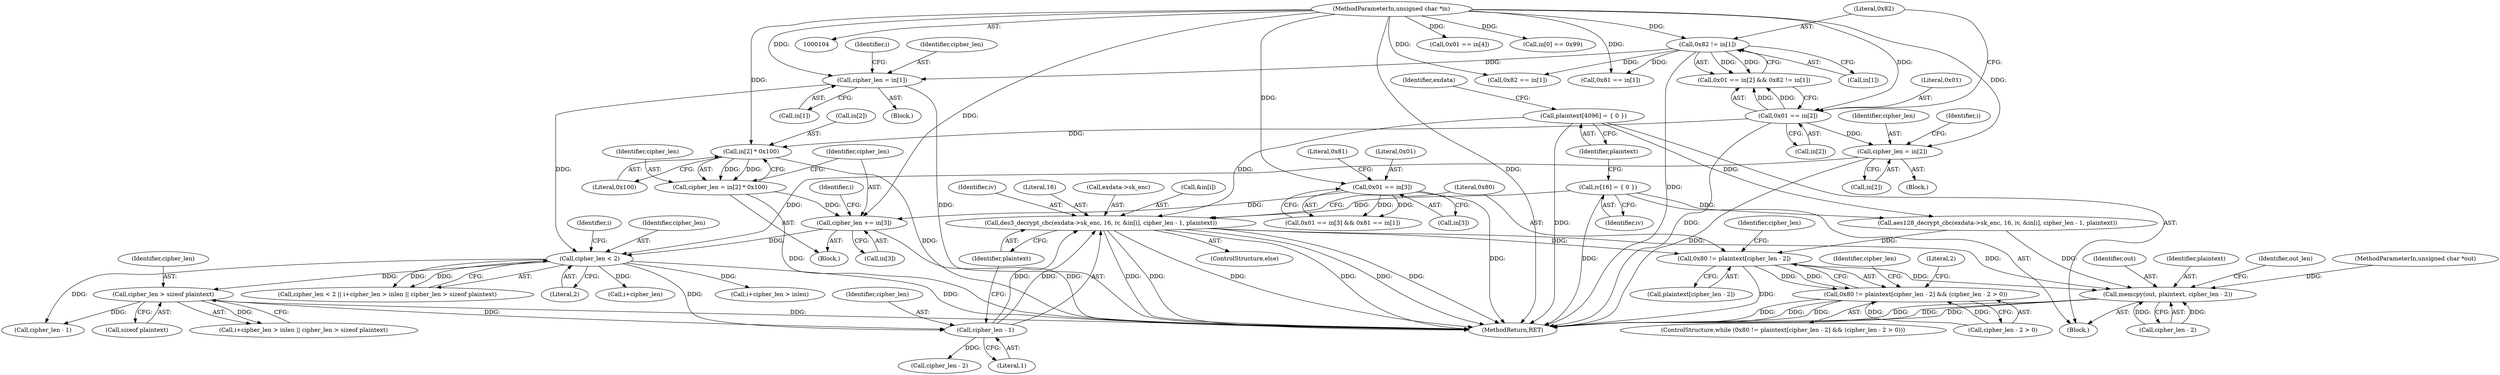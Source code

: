 digraph "0_OpenSC_360e95d45ac4123255a4c796db96337f332160ad#diff-d643a0fa169471dbf2912f4866dc49c5_0@API" {
"1000261" [label="(Call,des3_decrypt_cbc(exdata->sk_enc, 16, iv, &in[i], cipher_len - 1, plaintext))"];
"1000114" [label="(Call,iv[16] = { 0 })"];
"1000271" [label="(Call,cipher_len - 1)"];
"1000224" [label="(Call,cipher_len < 2)"];
"1000158" [label="(Call,cipher_len = in[1])"];
"1000152" [label="(Call,0x82 != in[1])"];
"1000106" [label="(MethodParameterIn,unsigned char *in)"];
"1000209" [label="(Call,cipher_len += in[3])"];
"1000169" [label="(Call,0x01 == in[3])"];
"1000202" [label="(Call,cipher_len = in[2] * 0x100)"];
"1000204" [label="(Call,in[2] * 0x100)"];
"1000147" [label="(Call,0x01 == in[2])"];
"1000180" [label="(Call,cipher_len = in[2])"];
"1000233" [label="(Call,cipher_len > sizeof plaintext)"];
"1000117" [label="(Call,plaintext[4096] = { 0 })"];
"1000277" [label="(Call,0x80 != plaintext[cipher_len - 2])"];
"1000276" [label="(Call,0x80 != plaintext[cipher_len - 2] && (cipher_len - 2 > 0))"];
"1000298" [label="(Call,memcpy(out, plaintext, cipher_len - 2))"];
"1000278" [label="(Literal,0x80)"];
"1000182" [label="(Call,in[2])"];
"1000279" [label="(Call,plaintext[cipher_len - 2])"];
"1000284" [label="(Call,cipher_len - 2 > 0)"];
"1000175" [label="(Literal,0x81)"];
"1000196" [label="(Call,0x82 == in[1])"];
"1000224" [label="(Call,cipher_len < 2)"];
"1000267" [label="(Call,&in[i])"];
"1000246" [label="(Call,aes128_decrypt_cbc(exdata->sk_enc, 16, iv, &in[i], cipher_len - 1, plaintext))"];
"1000281" [label="(Call,cipher_len - 2)"];
"1000191" [label="(Call,0x01 == in[4])"];
"1000186" [label="(Identifier,i)"];
"1000273" [label="(Literal,1)"];
"1000223" [label="(Call,cipher_len < 2 || i+cipher_len > inlen || cipher_len > sizeof plaintext)"];
"1000256" [label="(Call,cipher_len - 1)"];
"1000215" [label="(Identifier,i)"];
"1000180" [label="(Call,cipher_len = in[2])"];
"1000157" [label="(Block,)"];
"1000225" [label="(Identifier,cipher_len)"];
"1000117" [label="(Call,plaintext[4096] = { 0 })"];
"1000277" [label="(Call,0x80 != plaintext[cipher_len - 2])"];
"1000204" [label="(Call,in[2] * 0x100)"];
"1000171" [label="(Call,in[3])"];
"1000210" [label="(Identifier,cipher_len)"];
"1000205" [label="(Call,in[2])"];
"1000110" [label="(Block,)"];
"1000286" [label="(Identifier,cipher_len)"];
"1000301" [label="(Call,cipher_len - 2)"];
"1000164" [label="(Identifier,i)"];
"1000290" [label="(Identifier,cipher_len)"];
"1000118" [label="(Identifier,plaintext)"];
"1000271" [label="(Call,cipher_len - 1)"];
"1000138" [label="(Call,in[0] == 0x99)"];
"1000160" [label="(Call,in[1])"];
"1000147" [label="(Call,0x01 == in[2])"];
"1000169" [label="(Call,0x01 == in[3])"];
"1000298" [label="(Call,memcpy(out, plaintext, cipher_len - 2))"];
"1000312" [label="(MethodReturn,RET)"];
"1000203" [label="(Identifier,cipher_len)"];
"1000230" [label="(Identifier,i)"];
"1000146" [label="(Call,0x01 == in[2] && 0x82 != in[1])"];
"1000211" [label="(Call,in[3])"];
"1000299" [label="(Identifier,out)"];
"1000153" [label="(Literal,0x82)"];
"1000229" [label="(Call,i+cipher_len)"];
"1000300" [label="(Identifier,plaintext)"];
"1000266" [label="(Identifier,iv)"];
"1000159" [label="(Identifier,cipher_len)"];
"1000265" [label="(Literal,16)"];
"1000293" [label="(Literal,2)"];
"1000168" [label="(Call,0x01 == in[3] && 0x81 == in[1])"];
"1000235" [label="(Call,sizeof plaintext)"];
"1000106" [label="(MethodParameterIn,unsigned char *in)"];
"1000228" [label="(Call,i+cipher_len > inlen)"];
"1000202" [label="(Call,cipher_len = in[2] * 0x100)"];
"1000275" [label="(ControlStructure,while (0x80 != plaintext[cipher_len - 2] && (cipher_len - 2 > 0)))"];
"1000233" [label="(Call,cipher_len > sizeof plaintext)"];
"1000149" [label="(Call,in[2])"];
"1000148" [label="(Literal,0x01)"];
"1000306" [label="(Identifier,out_len)"];
"1000108" [label="(MethodParameterIn,unsigned char *out)"];
"1000115" [label="(Identifier,iv)"];
"1000272" [label="(Identifier,cipher_len)"];
"1000226" [label="(Literal,2)"];
"1000154" [label="(Call,in[1])"];
"1000201" [label="(Block,)"];
"1000274" [label="(Identifier,plaintext)"];
"1000179" [label="(Block,)"];
"1000114" [label="(Call,iv[16] = { 0 })"];
"1000261" [label="(Call,des3_decrypt_cbc(exdata->sk_enc, 16, iv, &in[i], cipher_len - 1, plaintext))"];
"1000260" [label="(ControlStructure,else)"];
"1000152" [label="(Call,0x82 != in[1])"];
"1000174" [label="(Call,0x81 == in[1])"];
"1000170" [label="(Literal,0x01)"];
"1000209" [label="(Call,cipher_len += in[3])"];
"1000234" [label="(Identifier,cipher_len)"];
"1000276" [label="(Call,0x80 != plaintext[cipher_len - 2] && (cipher_len - 2 > 0))"];
"1000158" [label="(Call,cipher_len = in[1])"];
"1000208" [label="(Literal,0x100)"];
"1000262" [label="(Call,exdata->sk_enc)"];
"1000121" [label="(Identifier,exdata)"];
"1000181" [label="(Identifier,cipher_len)"];
"1000227" [label="(Call,i+cipher_len > inlen || cipher_len > sizeof plaintext)"];
"1000261" -> "1000260"  [label="AST: "];
"1000261" -> "1000274"  [label="CFG: "];
"1000262" -> "1000261"  [label="AST: "];
"1000265" -> "1000261"  [label="AST: "];
"1000266" -> "1000261"  [label="AST: "];
"1000267" -> "1000261"  [label="AST: "];
"1000271" -> "1000261"  [label="AST: "];
"1000274" -> "1000261"  [label="AST: "];
"1000278" -> "1000261"  [label="CFG: "];
"1000261" -> "1000312"  [label="DDG: "];
"1000261" -> "1000312"  [label="DDG: "];
"1000261" -> "1000312"  [label="DDG: "];
"1000261" -> "1000312"  [label="DDG: "];
"1000261" -> "1000312"  [label="DDG: "];
"1000261" -> "1000312"  [label="DDG: "];
"1000114" -> "1000261"  [label="DDG: "];
"1000271" -> "1000261"  [label="DDG: "];
"1000271" -> "1000261"  [label="DDG: "];
"1000117" -> "1000261"  [label="DDG: "];
"1000261" -> "1000277"  [label="DDG: "];
"1000261" -> "1000298"  [label="DDG: "];
"1000114" -> "1000110"  [label="AST: "];
"1000114" -> "1000115"  [label="CFG: "];
"1000115" -> "1000114"  [label="AST: "];
"1000118" -> "1000114"  [label="CFG: "];
"1000114" -> "1000312"  [label="DDG: "];
"1000114" -> "1000246"  [label="DDG: "];
"1000271" -> "1000273"  [label="CFG: "];
"1000272" -> "1000271"  [label="AST: "];
"1000273" -> "1000271"  [label="AST: "];
"1000274" -> "1000271"  [label="CFG: "];
"1000224" -> "1000271"  [label="DDG: "];
"1000233" -> "1000271"  [label="DDG: "];
"1000271" -> "1000281"  [label="DDG: "];
"1000224" -> "1000223"  [label="AST: "];
"1000224" -> "1000226"  [label="CFG: "];
"1000225" -> "1000224"  [label="AST: "];
"1000226" -> "1000224"  [label="AST: "];
"1000230" -> "1000224"  [label="CFG: "];
"1000223" -> "1000224"  [label="CFG: "];
"1000224" -> "1000312"  [label="DDG: "];
"1000224" -> "1000223"  [label="DDG: "];
"1000224" -> "1000223"  [label="DDG: "];
"1000158" -> "1000224"  [label="DDG: "];
"1000209" -> "1000224"  [label="DDG: "];
"1000180" -> "1000224"  [label="DDG: "];
"1000224" -> "1000228"  [label="DDG: "];
"1000224" -> "1000229"  [label="DDG: "];
"1000224" -> "1000233"  [label="DDG: "];
"1000224" -> "1000256"  [label="DDG: "];
"1000158" -> "1000157"  [label="AST: "];
"1000158" -> "1000160"  [label="CFG: "];
"1000159" -> "1000158"  [label="AST: "];
"1000160" -> "1000158"  [label="AST: "];
"1000164" -> "1000158"  [label="CFG: "];
"1000158" -> "1000312"  [label="DDG: "];
"1000152" -> "1000158"  [label="DDG: "];
"1000106" -> "1000158"  [label="DDG: "];
"1000152" -> "1000146"  [label="AST: "];
"1000152" -> "1000154"  [label="CFG: "];
"1000153" -> "1000152"  [label="AST: "];
"1000154" -> "1000152"  [label="AST: "];
"1000146" -> "1000152"  [label="CFG: "];
"1000152" -> "1000312"  [label="DDG: "];
"1000152" -> "1000146"  [label="DDG: "];
"1000152" -> "1000146"  [label="DDG: "];
"1000106" -> "1000152"  [label="DDG: "];
"1000152" -> "1000174"  [label="DDG: "];
"1000152" -> "1000196"  [label="DDG: "];
"1000106" -> "1000104"  [label="AST: "];
"1000106" -> "1000312"  [label="DDG: "];
"1000106" -> "1000138"  [label="DDG: "];
"1000106" -> "1000147"  [label="DDG: "];
"1000106" -> "1000169"  [label="DDG: "];
"1000106" -> "1000174"  [label="DDG: "];
"1000106" -> "1000180"  [label="DDG: "];
"1000106" -> "1000191"  [label="DDG: "];
"1000106" -> "1000196"  [label="DDG: "];
"1000106" -> "1000204"  [label="DDG: "];
"1000106" -> "1000209"  [label="DDG: "];
"1000209" -> "1000201"  [label="AST: "];
"1000209" -> "1000211"  [label="CFG: "];
"1000210" -> "1000209"  [label="AST: "];
"1000211" -> "1000209"  [label="AST: "];
"1000215" -> "1000209"  [label="CFG: "];
"1000209" -> "1000312"  [label="DDG: "];
"1000169" -> "1000209"  [label="DDG: "];
"1000202" -> "1000209"  [label="DDG: "];
"1000169" -> "1000168"  [label="AST: "];
"1000169" -> "1000171"  [label="CFG: "];
"1000170" -> "1000169"  [label="AST: "];
"1000171" -> "1000169"  [label="AST: "];
"1000175" -> "1000169"  [label="CFG: "];
"1000168" -> "1000169"  [label="CFG: "];
"1000169" -> "1000312"  [label="DDG: "];
"1000169" -> "1000168"  [label="DDG: "];
"1000169" -> "1000168"  [label="DDG: "];
"1000202" -> "1000201"  [label="AST: "];
"1000202" -> "1000204"  [label="CFG: "];
"1000203" -> "1000202"  [label="AST: "];
"1000204" -> "1000202"  [label="AST: "];
"1000210" -> "1000202"  [label="CFG: "];
"1000202" -> "1000312"  [label="DDG: "];
"1000204" -> "1000202"  [label="DDG: "];
"1000204" -> "1000202"  [label="DDG: "];
"1000204" -> "1000208"  [label="CFG: "];
"1000205" -> "1000204"  [label="AST: "];
"1000208" -> "1000204"  [label="AST: "];
"1000204" -> "1000312"  [label="DDG: "];
"1000147" -> "1000204"  [label="DDG: "];
"1000147" -> "1000146"  [label="AST: "];
"1000147" -> "1000149"  [label="CFG: "];
"1000148" -> "1000147"  [label="AST: "];
"1000149" -> "1000147"  [label="AST: "];
"1000153" -> "1000147"  [label="CFG: "];
"1000146" -> "1000147"  [label="CFG: "];
"1000147" -> "1000312"  [label="DDG: "];
"1000147" -> "1000146"  [label="DDG: "];
"1000147" -> "1000146"  [label="DDG: "];
"1000147" -> "1000180"  [label="DDG: "];
"1000180" -> "1000179"  [label="AST: "];
"1000180" -> "1000182"  [label="CFG: "];
"1000181" -> "1000180"  [label="AST: "];
"1000182" -> "1000180"  [label="AST: "];
"1000186" -> "1000180"  [label="CFG: "];
"1000180" -> "1000312"  [label="DDG: "];
"1000233" -> "1000227"  [label="AST: "];
"1000233" -> "1000235"  [label="CFG: "];
"1000234" -> "1000233"  [label="AST: "];
"1000235" -> "1000233"  [label="AST: "];
"1000227" -> "1000233"  [label="CFG: "];
"1000233" -> "1000312"  [label="DDG: "];
"1000233" -> "1000227"  [label="DDG: "];
"1000233" -> "1000256"  [label="DDG: "];
"1000117" -> "1000110"  [label="AST: "];
"1000117" -> "1000118"  [label="CFG: "];
"1000118" -> "1000117"  [label="AST: "];
"1000121" -> "1000117"  [label="CFG: "];
"1000117" -> "1000312"  [label="DDG: "];
"1000117" -> "1000246"  [label="DDG: "];
"1000277" -> "1000276"  [label="AST: "];
"1000277" -> "1000279"  [label="CFG: "];
"1000278" -> "1000277"  [label="AST: "];
"1000279" -> "1000277"  [label="AST: "];
"1000286" -> "1000277"  [label="CFG: "];
"1000276" -> "1000277"  [label="CFG: "];
"1000277" -> "1000312"  [label="DDG: "];
"1000277" -> "1000276"  [label="DDG: "];
"1000277" -> "1000276"  [label="DDG: "];
"1000246" -> "1000277"  [label="DDG: "];
"1000277" -> "1000298"  [label="DDG: "];
"1000276" -> "1000275"  [label="AST: "];
"1000276" -> "1000284"  [label="CFG: "];
"1000284" -> "1000276"  [label="AST: "];
"1000290" -> "1000276"  [label="CFG: "];
"1000293" -> "1000276"  [label="CFG: "];
"1000276" -> "1000312"  [label="DDG: "];
"1000276" -> "1000312"  [label="DDG: "];
"1000276" -> "1000312"  [label="DDG: "];
"1000284" -> "1000276"  [label="DDG: "];
"1000284" -> "1000276"  [label="DDG: "];
"1000298" -> "1000110"  [label="AST: "];
"1000298" -> "1000301"  [label="CFG: "];
"1000299" -> "1000298"  [label="AST: "];
"1000300" -> "1000298"  [label="AST: "];
"1000301" -> "1000298"  [label="AST: "];
"1000306" -> "1000298"  [label="CFG: "];
"1000298" -> "1000312"  [label="DDG: "];
"1000298" -> "1000312"  [label="DDG: "];
"1000298" -> "1000312"  [label="DDG: "];
"1000108" -> "1000298"  [label="DDG: "];
"1000246" -> "1000298"  [label="DDG: "];
"1000301" -> "1000298"  [label="DDG: "];
"1000301" -> "1000298"  [label="DDG: "];
}
